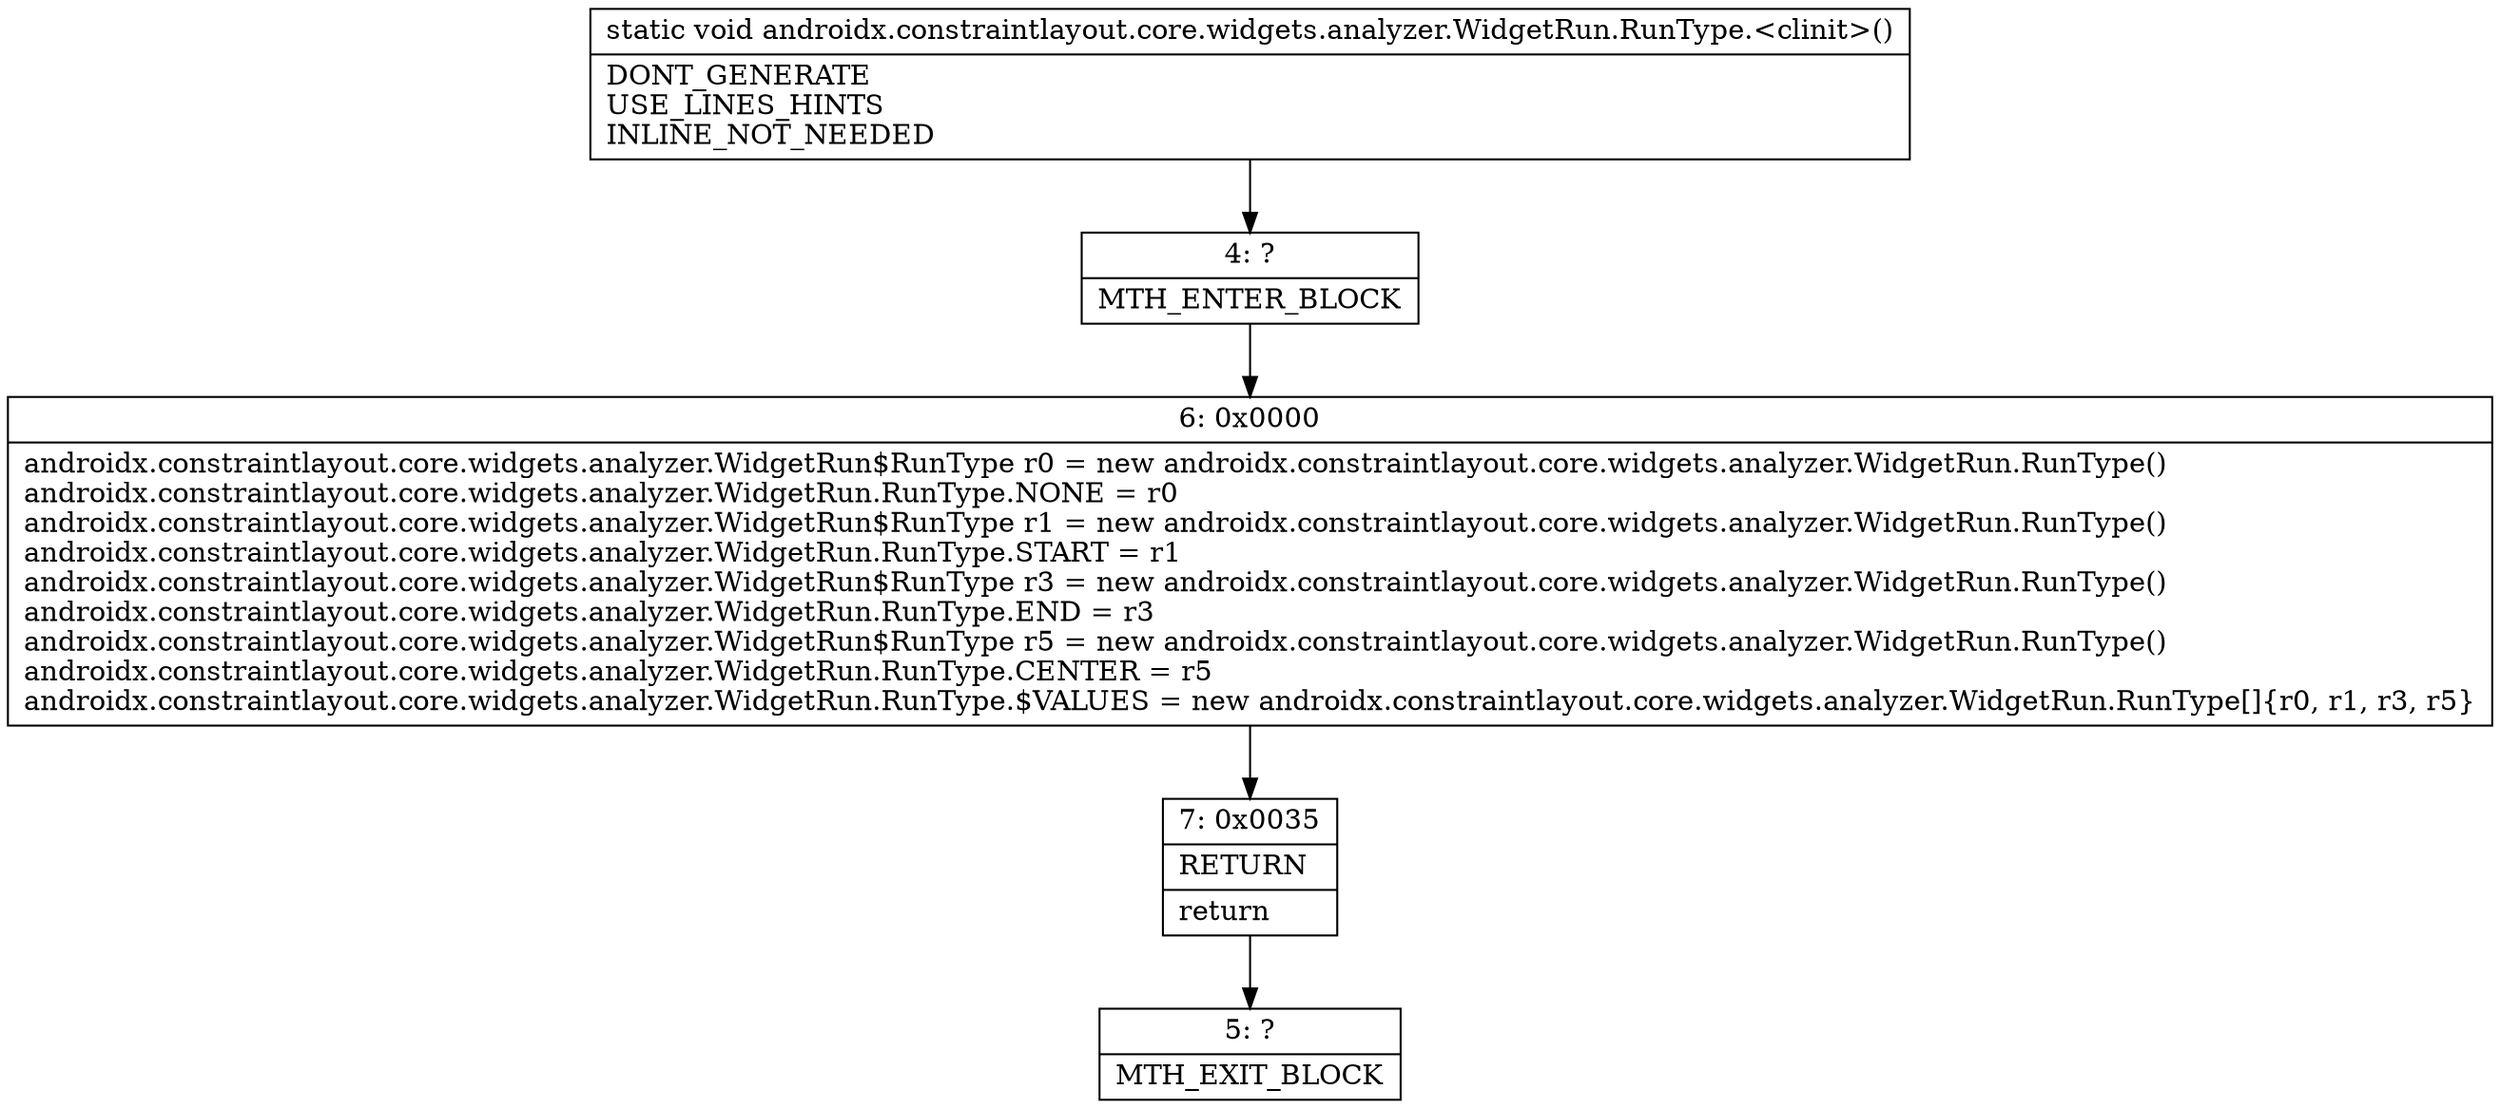 digraph "CFG forandroidx.constraintlayout.core.widgets.analyzer.WidgetRun.RunType.\<clinit\>()V" {
Node_4 [shape=record,label="{4\:\ ?|MTH_ENTER_BLOCK\l}"];
Node_6 [shape=record,label="{6\:\ 0x0000|androidx.constraintlayout.core.widgets.analyzer.WidgetRun$RunType r0 = new androidx.constraintlayout.core.widgets.analyzer.WidgetRun.RunType()\landroidx.constraintlayout.core.widgets.analyzer.WidgetRun.RunType.NONE = r0\landroidx.constraintlayout.core.widgets.analyzer.WidgetRun$RunType r1 = new androidx.constraintlayout.core.widgets.analyzer.WidgetRun.RunType()\landroidx.constraintlayout.core.widgets.analyzer.WidgetRun.RunType.START = r1\landroidx.constraintlayout.core.widgets.analyzer.WidgetRun$RunType r3 = new androidx.constraintlayout.core.widgets.analyzer.WidgetRun.RunType()\landroidx.constraintlayout.core.widgets.analyzer.WidgetRun.RunType.END = r3\landroidx.constraintlayout.core.widgets.analyzer.WidgetRun$RunType r5 = new androidx.constraintlayout.core.widgets.analyzer.WidgetRun.RunType()\landroidx.constraintlayout.core.widgets.analyzer.WidgetRun.RunType.CENTER = r5\landroidx.constraintlayout.core.widgets.analyzer.WidgetRun.RunType.$VALUES = new androidx.constraintlayout.core.widgets.analyzer.WidgetRun.RunType[]\{r0, r1, r3, r5\}\l}"];
Node_7 [shape=record,label="{7\:\ 0x0035|RETURN\l|return\l}"];
Node_5 [shape=record,label="{5\:\ ?|MTH_EXIT_BLOCK\l}"];
MethodNode[shape=record,label="{static void androidx.constraintlayout.core.widgets.analyzer.WidgetRun.RunType.\<clinit\>()  | DONT_GENERATE\lUSE_LINES_HINTS\lINLINE_NOT_NEEDED\l}"];
MethodNode -> Node_4;Node_4 -> Node_6;
Node_6 -> Node_7;
Node_7 -> Node_5;
}

